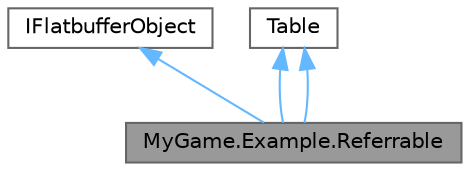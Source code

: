 digraph "MyGame.Example.Referrable"
{
 // LATEX_PDF_SIZE
  bgcolor="transparent";
  edge [fontname=Helvetica,fontsize=10,labelfontname=Helvetica,labelfontsize=10];
  node [fontname=Helvetica,fontsize=10,shape=box,height=0.2,width=0.4];
  Node1 [id="Node000001",label="MyGame.Example.Referrable",height=0.2,width=0.4,color="gray40", fillcolor="grey60", style="filled", fontcolor="black",tooltip=" "];
  Node2 -> Node1 [id="edge4_Node000001_Node000002",dir="back",color="steelblue1",style="solid",tooltip=" "];
  Node2 [id="Node000002",label="IFlatbufferObject",height=0.2,width=0.4,color="gray40", fillcolor="white", style="filled",tooltip=" "];
  Node3 -> Node1 [id="edge5_Node000001_Node000003",dir="back",color="steelblue1",style="solid",tooltip=" "];
  Node3 [id="Node000003",label="Table",height=0.2,width=0.4,color="gray40", fillcolor="white", style="filled",URL="$structGoogle_1_1FlatBuffers_1_1Table.html",tooltip="All tables in the generated code derive from this struct, and add their own accessors."];
  Node3 -> Node1 [id="edge6_Node000001_Node000003",dir="back",color="steelblue1",style="solid",tooltip=" "];
}
